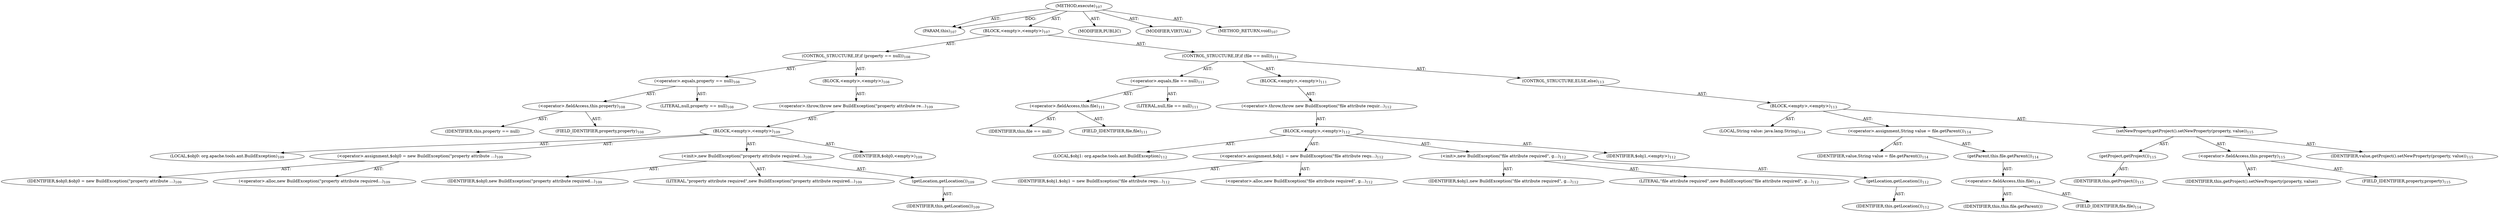 digraph "execute" {  
"111669149698" [label = <(METHOD,execute)<SUB>107</SUB>> ]
"115964116994" [label = <(PARAM,this)<SUB>107</SUB>> ]
"25769803778" [label = <(BLOCK,&lt;empty&gt;,&lt;empty&gt;)<SUB>107</SUB>> ]
"47244640256" [label = <(CONTROL_STRUCTURE,IF,if (property == null))<SUB>108</SUB>> ]
"30064771076" [label = <(&lt;operator&gt;.equals,property == null)<SUB>108</SUB>> ]
"30064771077" [label = <(&lt;operator&gt;.fieldAccess,this.property)<SUB>108</SUB>> ]
"68719476743" [label = <(IDENTIFIER,this,property == null)> ]
"55834574850" [label = <(FIELD_IDENTIFIER,property,property)<SUB>108</SUB>> ]
"90194313216" [label = <(LITERAL,null,property == null)<SUB>108</SUB>> ]
"25769803779" [label = <(BLOCK,&lt;empty&gt;,&lt;empty&gt;)<SUB>108</SUB>> ]
"30064771078" [label = <(&lt;operator&gt;.throw,throw new BuildException(&quot;property attribute re...)<SUB>109</SUB>> ]
"25769803780" [label = <(BLOCK,&lt;empty&gt;,&lt;empty&gt;)<SUB>109</SUB>> ]
"94489280512" [label = <(LOCAL,$obj0: org.apache.tools.ant.BuildException)<SUB>109</SUB>> ]
"30064771079" [label = <(&lt;operator&gt;.assignment,$obj0 = new BuildException(&quot;property attribute ...)<SUB>109</SUB>> ]
"68719476744" [label = <(IDENTIFIER,$obj0,$obj0 = new BuildException(&quot;property attribute ...)<SUB>109</SUB>> ]
"30064771080" [label = <(&lt;operator&gt;.alloc,new BuildException(&quot;property attribute required...)<SUB>109</SUB>> ]
"30064771081" [label = <(&lt;init&gt;,new BuildException(&quot;property attribute required...)<SUB>109</SUB>> ]
"68719476745" [label = <(IDENTIFIER,$obj0,new BuildException(&quot;property attribute required...)<SUB>109</SUB>> ]
"90194313217" [label = <(LITERAL,&quot;property attribute required&quot;,new BuildException(&quot;property attribute required...)<SUB>109</SUB>> ]
"30064771082" [label = <(getLocation,getLocation())<SUB>109</SUB>> ]
"68719476738" [label = <(IDENTIFIER,this,getLocation())<SUB>109</SUB>> ]
"68719476746" [label = <(IDENTIFIER,$obj0,&lt;empty&gt;)<SUB>109</SUB>> ]
"47244640257" [label = <(CONTROL_STRUCTURE,IF,if (file == null))<SUB>111</SUB>> ]
"30064771083" [label = <(&lt;operator&gt;.equals,file == null)<SUB>111</SUB>> ]
"30064771084" [label = <(&lt;operator&gt;.fieldAccess,this.file)<SUB>111</SUB>> ]
"68719476747" [label = <(IDENTIFIER,this,file == null)> ]
"55834574851" [label = <(FIELD_IDENTIFIER,file,file)<SUB>111</SUB>> ]
"90194313218" [label = <(LITERAL,null,file == null)<SUB>111</SUB>> ]
"25769803781" [label = <(BLOCK,&lt;empty&gt;,&lt;empty&gt;)<SUB>111</SUB>> ]
"30064771085" [label = <(&lt;operator&gt;.throw,throw new BuildException(&quot;file attribute requir...)<SUB>112</SUB>> ]
"25769803782" [label = <(BLOCK,&lt;empty&gt;,&lt;empty&gt;)<SUB>112</SUB>> ]
"94489280513" [label = <(LOCAL,$obj1: org.apache.tools.ant.BuildException)<SUB>112</SUB>> ]
"30064771086" [label = <(&lt;operator&gt;.assignment,$obj1 = new BuildException(&quot;file attribute requ...)<SUB>112</SUB>> ]
"68719476748" [label = <(IDENTIFIER,$obj1,$obj1 = new BuildException(&quot;file attribute requ...)<SUB>112</SUB>> ]
"30064771087" [label = <(&lt;operator&gt;.alloc,new BuildException(&quot;file attribute required&quot;, g...)<SUB>112</SUB>> ]
"30064771088" [label = <(&lt;init&gt;,new BuildException(&quot;file attribute required&quot;, g...)<SUB>112</SUB>> ]
"68719476749" [label = <(IDENTIFIER,$obj1,new BuildException(&quot;file attribute required&quot;, g...)<SUB>112</SUB>> ]
"90194313219" [label = <(LITERAL,&quot;file attribute required&quot;,new BuildException(&quot;file attribute required&quot;, g...)<SUB>112</SUB>> ]
"30064771089" [label = <(getLocation,getLocation())<SUB>112</SUB>> ]
"68719476739" [label = <(IDENTIFIER,this,getLocation())<SUB>112</SUB>> ]
"68719476750" [label = <(IDENTIFIER,$obj1,&lt;empty&gt;)<SUB>112</SUB>> ]
"47244640258" [label = <(CONTROL_STRUCTURE,ELSE,else)<SUB>113</SUB>> ]
"25769803783" [label = <(BLOCK,&lt;empty&gt;,&lt;empty&gt;)<SUB>113</SUB>> ]
"94489280514" [label = <(LOCAL,String value: java.lang.String)<SUB>114</SUB>> ]
"30064771090" [label = <(&lt;operator&gt;.assignment,String value = file.getParent())<SUB>114</SUB>> ]
"68719476751" [label = <(IDENTIFIER,value,String value = file.getParent())<SUB>114</SUB>> ]
"30064771091" [label = <(getParent,this.file.getParent())<SUB>114</SUB>> ]
"30064771092" [label = <(&lt;operator&gt;.fieldAccess,this.file)<SUB>114</SUB>> ]
"68719476752" [label = <(IDENTIFIER,this,this.file.getParent())> ]
"55834574852" [label = <(FIELD_IDENTIFIER,file,file)<SUB>114</SUB>> ]
"30064771093" [label = <(setNewProperty,getProject().setNewProperty(property, value))<SUB>115</SUB>> ]
"30064771094" [label = <(getProject,getProject())<SUB>115</SUB>> ]
"68719476740" [label = <(IDENTIFIER,this,getProject())<SUB>115</SUB>> ]
"30064771095" [label = <(&lt;operator&gt;.fieldAccess,this.property)<SUB>115</SUB>> ]
"68719476753" [label = <(IDENTIFIER,this,getProject().setNewProperty(property, value))> ]
"55834574853" [label = <(FIELD_IDENTIFIER,property,property)<SUB>115</SUB>> ]
"68719476754" [label = <(IDENTIFIER,value,getProject().setNewProperty(property, value))<SUB>115</SUB>> ]
"133143986182" [label = <(MODIFIER,PUBLIC)> ]
"133143986183" [label = <(MODIFIER,VIRTUAL)> ]
"128849018882" [label = <(METHOD_RETURN,void)<SUB>107</SUB>> ]
  "111669149698" -> "115964116994"  [ label = "AST: "] 
  "111669149698" -> "25769803778"  [ label = "AST: "] 
  "111669149698" -> "133143986182"  [ label = "AST: "] 
  "111669149698" -> "133143986183"  [ label = "AST: "] 
  "111669149698" -> "128849018882"  [ label = "AST: "] 
  "25769803778" -> "47244640256"  [ label = "AST: "] 
  "25769803778" -> "47244640257"  [ label = "AST: "] 
  "47244640256" -> "30064771076"  [ label = "AST: "] 
  "47244640256" -> "25769803779"  [ label = "AST: "] 
  "30064771076" -> "30064771077"  [ label = "AST: "] 
  "30064771076" -> "90194313216"  [ label = "AST: "] 
  "30064771077" -> "68719476743"  [ label = "AST: "] 
  "30064771077" -> "55834574850"  [ label = "AST: "] 
  "25769803779" -> "30064771078"  [ label = "AST: "] 
  "30064771078" -> "25769803780"  [ label = "AST: "] 
  "25769803780" -> "94489280512"  [ label = "AST: "] 
  "25769803780" -> "30064771079"  [ label = "AST: "] 
  "25769803780" -> "30064771081"  [ label = "AST: "] 
  "25769803780" -> "68719476746"  [ label = "AST: "] 
  "30064771079" -> "68719476744"  [ label = "AST: "] 
  "30064771079" -> "30064771080"  [ label = "AST: "] 
  "30064771081" -> "68719476745"  [ label = "AST: "] 
  "30064771081" -> "90194313217"  [ label = "AST: "] 
  "30064771081" -> "30064771082"  [ label = "AST: "] 
  "30064771082" -> "68719476738"  [ label = "AST: "] 
  "47244640257" -> "30064771083"  [ label = "AST: "] 
  "47244640257" -> "25769803781"  [ label = "AST: "] 
  "47244640257" -> "47244640258"  [ label = "AST: "] 
  "30064771083" -> "30064771084"  [ label = "AST: "] 
  "30064771083" -> "90194313218"  [ label = "AST: "] 
  "30064771084" -> "68719476747"  [ label = "AST: "] 
  "30064771084" -> "55834574851"  [ label = "AST: "] 
  "25769803781" -> "30064771085"  [ label = "AST: "] 
  "30064771085" -> "25769803782"  [ label = "AST: "] 
  "25769803782" -> "94489280513"  [ label = "AST: "] 
  "25769803782" -> "30064771086"  [ label = "AST: "] 
  "25769803782" -> "30064771088"  [ label = "AST: "] 
  "25769803782" -> "68719476750"  [ label = "AST: "] 
  "30064771086" -> "68719476748"  [ label = "AST: "] 
  "30064771086" -> "30064771087"  [ label = "AST: "] 
  "30064771088" -> "68719476749"  [ label = "AST: "] 
  "30064771088" -> "90194313219"  [ label = "AST: "] 
  "30064771088" -> "30064771089"  [ label = "AST: "] 
  "30064771089" -> "68719476739"  [ label = "AST: "] 
  "47244640258" -> "25769803783"  [ label = "AST: "] 
  "25769803783" -> "94489280514"  [ label = "AST: "] 
  "25769803783" -> "30064771090"  [ label = "AST: "] 
  "25769803783" -> "30064771093"  [ label = "AST: "] 
  "30064771090" -> "68719476751"  [ label = "AST: "] 
  "30064771090" -> "30064771091"  [ label = "AST: "] 
  "30064771091" -> "30064771092"  [ label = "AST: "] 
  "30064771092" -> "68719476752"  [ label = "AST: "] 
  "30064771092" -> "55834574852"  [ label = "AST: "] 
  "30064771093" -> "30064771094"  [ label = "AST: "] 
  "30064771093" -> "30064771095"  [ label = "AST: "] 
  "30064771093" -> "68719476754"  [ label = "AST: "] 
  "30064771094" -> "68719476740"  [ label = "AST: "] 
  "30064771095" -> "68719476753"  [ label = "AST: "] 
  "30064771095" -> "55834574853"  [ label = "AST: "] 
  "111669149698" -> "115964116994"  [ label = "DDG: "] 
}
